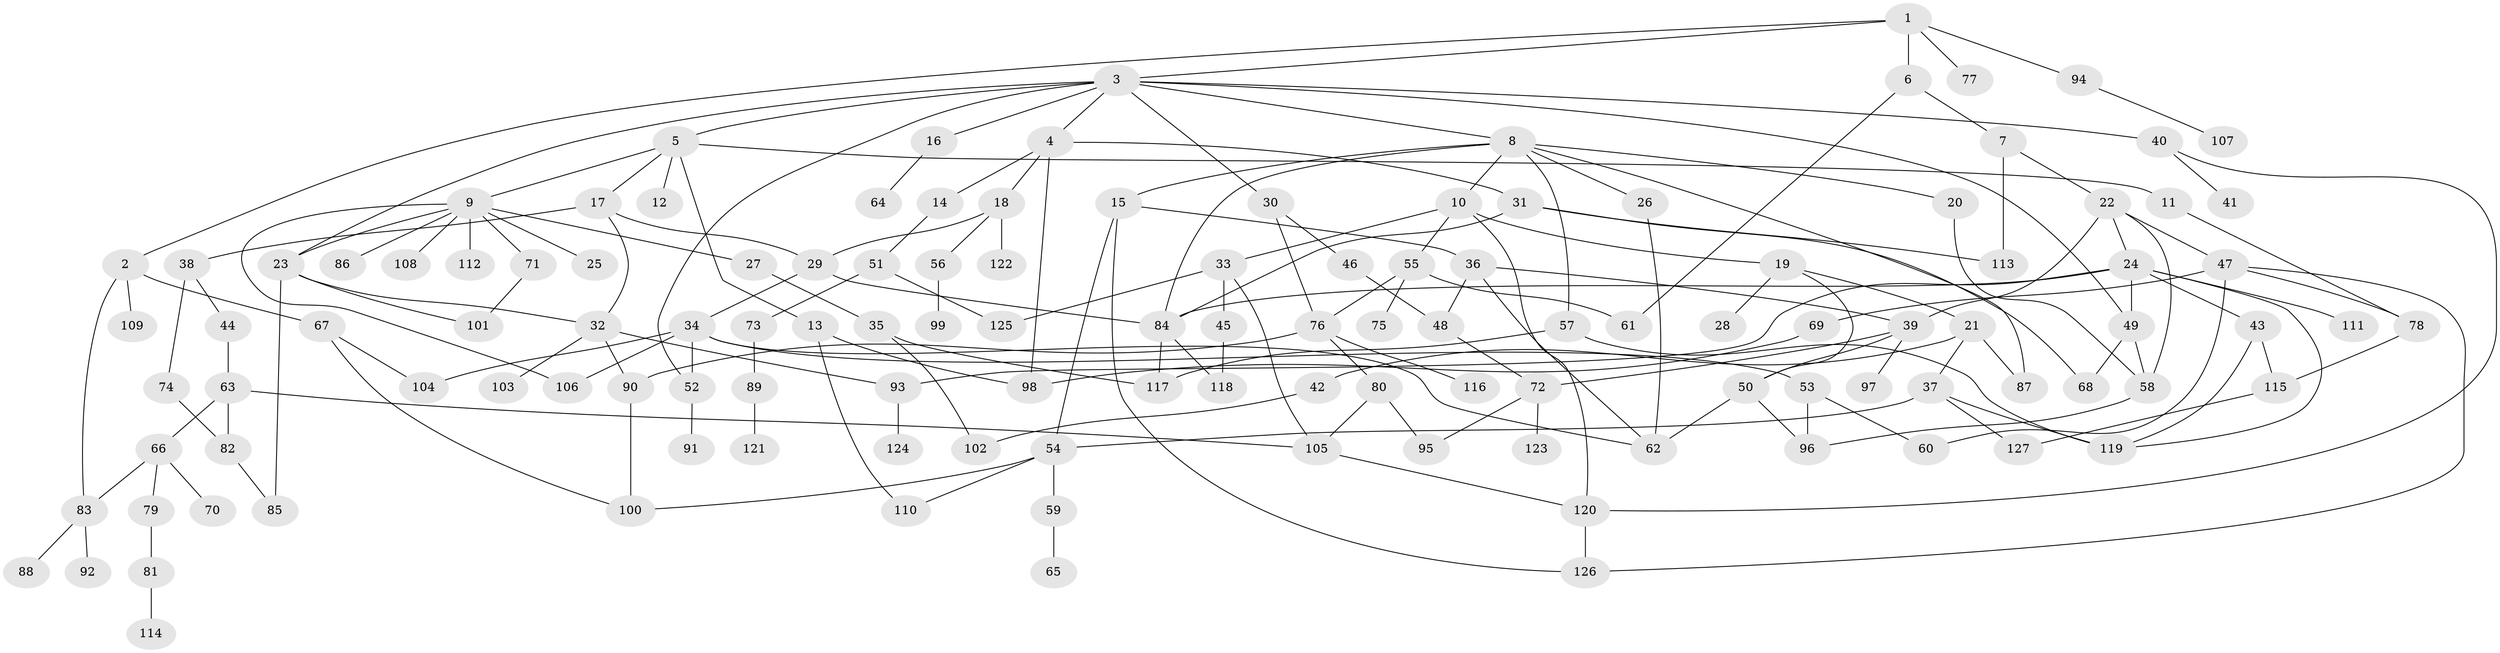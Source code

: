 // Generated by graph-tools (version 1.1) at 2025/01/03/09/25 03:01:08]
// undirected, 127 vertices, 183 edges
graph export_dot {
graph [start="1"]
  node [color=gray90,style=filled];
  1;
  2;
  3;
  4;
  5;
  6;
  7;
  8;
  9;
  10;
  11;
  12;
  13;
  14;
  15;
  16;
  17;
  18;
  19;
  20;
  21;
  22;
  23;
  24;
  25;
  26;
  27;
  28;
  29;
  30;
  31;
  32;
  33;
  34;
  35;
  36;
  37;
  38;
  39;
  40;
  41;
  42;
  43;
  44;
  45;
  46;
  47;
  48;
  49;
  50;
  51;
  52;
  53;
  54;
  55;
  56;
  57;
  58;
  59;
  60;
  61;
  62;
  63;
  64;
  65;
  66;
  67;
  68;
  69;
  70;
  71;
  72;
  73;
  74;
  75;
  76;
  77;
  78;
  79;
  80;
  81;
  82;
  83;
  84;
  85;
  86;
  87;
  88;
  89;
  90;
  91;
  92;
  93;
  94;
  95;
  96;
  97;
  98;
  99;
  100;
  101;
  102;
  103;
  104;
  105;
  106;
  107;
  108;
  109;
  110;
  111;
  112;
  113;
  114;
  115;
  116;
  117;
  118;
  119;
  120;
  121;
  122;
  123;
  124;
  125;
  126;
  127;
  1 -- 2;
  1 -- 3;
  1 -- 6;
  1 -- 77;
  1 -- 94;
  2 -- 67;
  2 -- 83;
  2 -- 109;
  3 -- 4;
  3 -- 5;
  3 -- 8;
  3 -- 16;
  3 -- 30;
  3 -- 40;
  3 -- 52;
  3 -- 49;
  3 -- 23;
  4 -- 14;
  4 -- 18;
  4 -- 31;
  4 -- 98;
  5 -- 9;
  5 -- 11;
  5 -- 12;
  5 -- 13;
  5 -- 17;
  6 -- 7;
  6 -- 61;
  7 -- 22;
  7 -- 113;
  8 -- 10;
  8 -- 15;
  8 -- 20;
  8 -- 26;
  8 -- 57;
  8 -- 87;
  8 -- 84;
  9 -- 23;
  9 -- 25;
  9 -- 27;
  9 -- 71;
  9 -- 86;
  9 -- 106;
  9 -- 108;
  9 -- 112;
  10 -- 19;
  10 -- 33;
  10 -- 55;
  10 -- 120;
  11 -- 78;
  13 -- 110;
  13 -- 98;
  14 -- 51;
  15 -- 36;
  15 -- 54;
  15 -- 126;
  16 -- 64;
  17 -- 32;
  17 -- 38;
  17 -- 29;
  18 -- 29;
  18 -- 56;
  18 -- 122;
  19 -- 21;
  19 -- 28;
  19 -- 50;
  20 -- 58;
  21 -- 37;
  21 -- 42;
  21 -- 87;
  22 -- 24;
  22 -- 39;
  22 -- 47;
  22 -- 58;
  23 -- 85;
  23 -- 101;
  23 -- 32;
  24 -- 43;
  24 -- 49;
  24 -- 93;
  24 -- 111;
  24 -- 84;
  24 -- 119;
  26 -- 62;
  27 -- 35;
  29 -- 34;
  29 -- 84;
  30 -- 46;
  30 -- 76;
  31 -- 84;
  31 -- 113;
  31 -- 68;
  32 -- 103;
  32 -- 93;
  32 -- 90;
  33 -- 45;
  33 -- 105;
  33 -- 125;
  34 -- 53;
  34 -- 52;
  34 -- 104;
  34 -- 106;
  34 -- 62;
  35 -- 102;
  35 -- 117;
  36 -- 48;
  36 -- 39;
  36 -- 62;
  37 -- 127;
  37 -- 119;
  37 -- 54;
  38 -- 44;
  38 -- 74;
  39 -- 50;
  39 -- 97;
  39 -- 72;
  40 -- 41;
  40 -- 120;
  42 -- 102;
  43 -- 115;
  43 -- 119;
  44 -- 63;
  45 -- 118;
  46 -- 48;
  47 -- 69;
  47 -- 126;
  47 -- 78;
  47 -- 60;
  48 -- 72;
  49 -- 68;
  49 -- 58;
  50 -- 62;
  50 -- 96;
  51 -- 73;
  51 -- 125;
  52 -- 91;
  53 -- 60;
  53 -- 96;
  54 -- 59;
  54 -- 110;
  54 -- 100;
  55 -- 61;
  55 -- 75;
  55 -- 76;
  56 -- 99;
  57 -- 117;
  57 -- 119;
  58 -- 96;
  59 -- 65;
  63 -- 66;
  63 -- 82;
  63 -- 105;
  66 -- 70;
  66 -- 79;
  66 -- 83;
  67 -- 104;
  67 -- 100;
  69 -- 98;
  71 -- 101;
  72 -- 123;
  72 -- 95;
  73 -- 89;
  74 -- 82;
  76 -- 80;
  76 -- 90;
  76 -- 116;
  78 -- 115;
  79 -- 81;
  80 -- 95;
  80 -- 105;
  81 -- 114;
  82 -- 85;
  83 -- 88;
  83 -- 92;
  84 -- 118;
  84 -- 117;
  89 -- 121;
  90 -- 100;
  93 -- 124;
  94 -- 107;
  105 -- 120;
  115 -- 127;
  120 -- 126;
}
